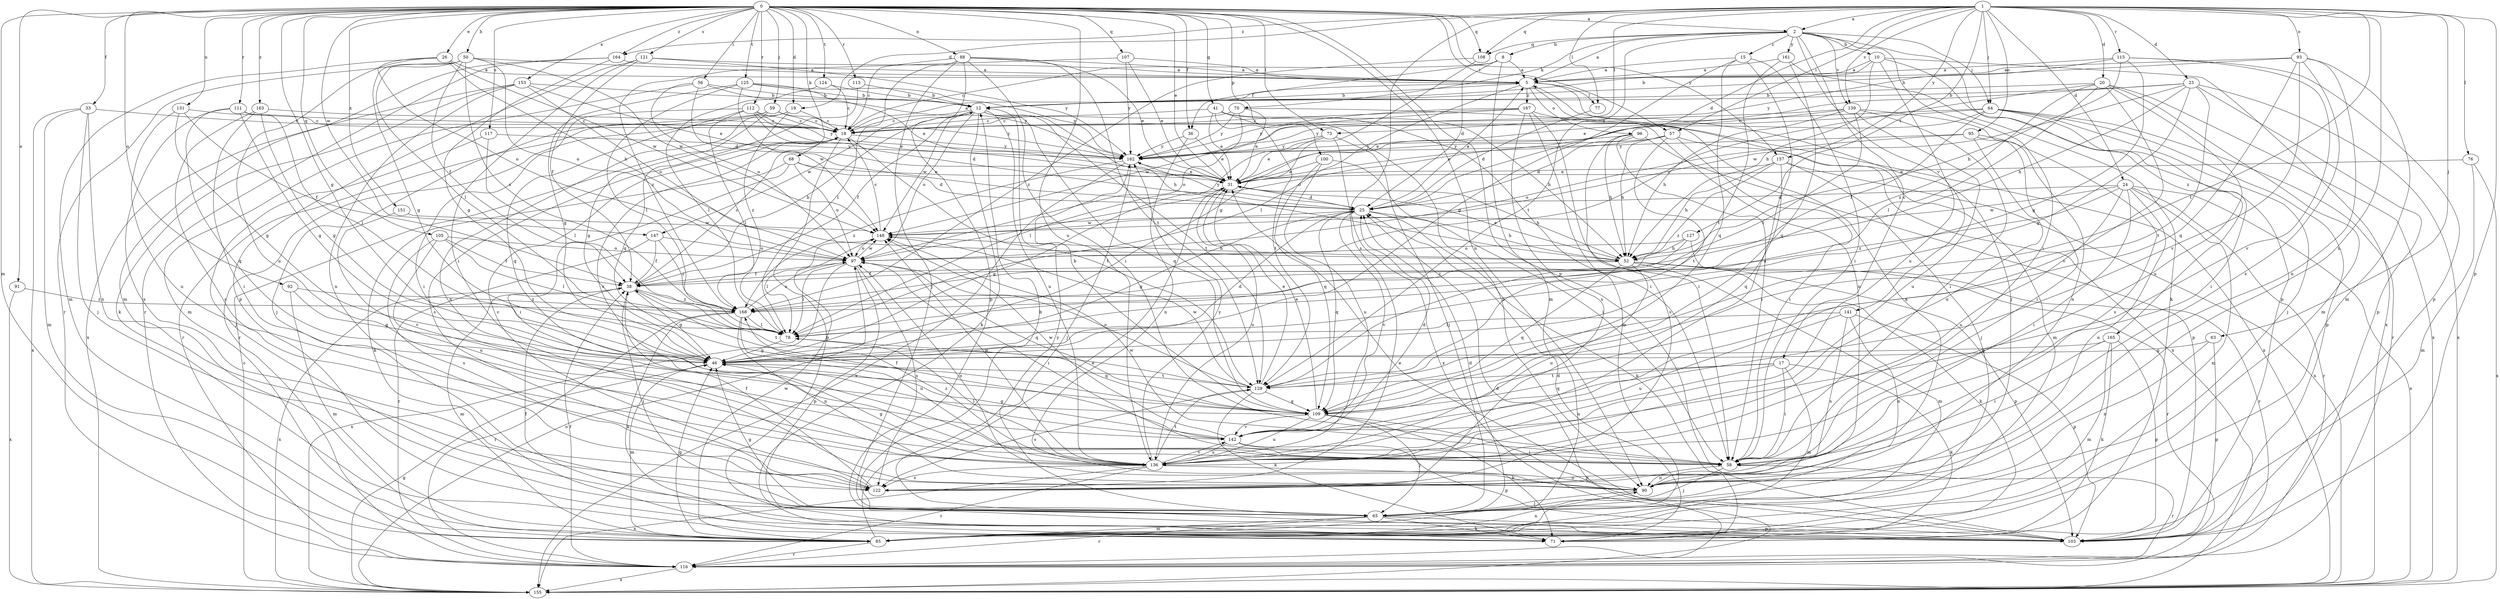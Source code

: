 strict digraph  {
0;
1;
2;
5;
8;
10;
12;
15;
17;
18;
19;
20;
23;
24;
25;
26;
31;
33;
36;
38;
41;
46;
50;
52;
56;
57;
58;
59;
63;
64;
65;
68;
70;
71;
73;
76;
77;
78;
85;
88;
90;
91;
92;
93;
95;
96;
97;
100;
103;
105;
107;
108;
109;
111;
112;
113;
115;
116;
117;
121;
122;
124;
125;
127;
129;
131;
136;
139;
141;
142;
147;
148;
151;
153;
155;
157;
161;
162;
163;
164;
165;
167;
168;
0 -> 2  [label=a];
0 -> 19  [label=d];
0 -> 26  [label=e];
0 -> 31  [label=e];
0 -> 33  [label=f];
0 -> 36  [label=f];
0 -> 41  [label=g];
0 -> 46  [label=g];
0 -> 50  [label=h];
0 -> 56  [label=i];
0 -> 57  [label=i];
0 -> 59  [label=j];
0 -> 68  [label=k];
0 -> 73  [label=l];
0 -> 85  [label=m];
0 -> 88  [label=n];
0 -> 90  [label=n];
0 -> 91  [label=o];
0 -> 92  [label=o];
0 -> 100  [label=p];
0 -> 103  [label=p];
0 -> 105  [label=q];
0 -> 107  [label=q];
0 -> 108  [label=q];
0 -> 111  [label=r];
0 -> 112  [label=r];
0 -> 113  [label=r];
0 -> 117  [label=s];
0 -> 121  [label=s];
0 -> 124  [label=t];
0 -> 125  [label=t];
0 -> 131  [label=u];
0 -> 136  [label=u];
0 -> 147  [label=w];
0 -> 151  [label=x];
0 -> 153  [label=x];
0 -> 157  [label=y];
0 -> 163  [label=z];
0 -> 164  [label=z];
1 -> 2  [label=a];
1 -> 19  [label=d];
1 -> 20  [label=d];
1 -> 23  [label=d];
1 -> 24  [label=d];
1 -> 25  [label=d];
1 -> 57  [label=i];
1 -> 63  [label=j];
1 -> 64  [label=j];
1 -> 73  [label=l];
1 -> 76  [label=l];
1 -> 77  [label=l];
1 -> 90  [label=n];
1 -> 93  [label=o];
1 -> 95  [label=o];
1 -> 103  [label=p];
1 -> 108  [label=q];
1 -> 115  [label=r];
1 -> 122  [label=s];
1 -> 127  [label=t];
1 -> 129  [label=t];
1 -> 139  [label=v];
1 -> 157  [label=y];
1 -> 164  [label=z];
2 -> 5  [label=a];
2 -> 8  [label=b];
2 -> 10  [label=b];
2 -> 15  [label=c];
2 -> 17  [label=c];
2 -> 58  [label=i];
2 -> 64  [label=j];
2 -> 70  [label=k];
2 -> 108  [label=q];
2 -> 129  [label=t];
2 -> 139  [label=v];
2 -> 141  [label=v];
2 -> 161  [label=y];
2 -> 165  [label=z];
5 -> 12  [label=b];
5 -> 65  [label=j];
5 -> 77  [label=l];
5 -> 78  [label=l];
5 -> 90  [label=n];
5 -> 96  [label=o];
5 -> 167  [label=z];
8 -> 5  [label=a];
8 -> 18  [label=c];
8 -> 25  [label=d];
8 -> 36  [label=f];
8 -> 85  [label=m];
10 -> 5  [label=a];
10 -> 12  [label=b];
10 -> 52  [label=h];
10 -> 103  [label=p];
10 -> 136  [label=u];
10 -> 155  [label=x];
12 -> 18  [label=c];
12 -> 38  [label=f];
12 -> 52  [label=h];
12 -> 71  [label=k];
12 -> 97  [label=o];
12 -> 109  [label=q];
12 -> 129  [label=t];
12 -> 136  [label=u];
12 -> 147  [label=w];
12 -> 148  [label=w];
15 -> 5  [label=a];
15 -> 46  [label=g];
15 -> 58  [label=i];
15 -> 109  [label=q];
15 -> 136  [label=u];
17 -> 58  [label=i];
17 -> 71  [label=k];
17 -> 85  [label=m];
17 -> 109  [label=q];
17 -> 129  [label=t];
17 -> 136  [label=u];
18 -> 5  [label=a];
18 -> 103  [label=p];
18 -> 122  [label=s];
18 -> 129  [label=t];
18 -> 142  [label=v];
18 -> 162  [label=y];
19 -> 18  [label=c];
19 -> 90  [label=n];
19 -> 116  [label=r];
19 -> 168  [label=z];
20 -> 12  [label=b];
20 -> 78  [label=l];
20 -> 85  [label=m];
20 -> 97  [label=o];
20 -> 136  [label=u];
20 -> 142  [label=v];
20 -> 155  [label=x];
20 -> 168  [label=z];
23 -> 12  [label=b];
23 -> 31  [label=e];
23 -> 46  [label=g];
23 -> 52  [label=h];
23 -> 103  [label=p];
23 -> 129  [label=t];
23 -> 148  [label=w];
23 -> 155  [label=x];
24 -> 25  [label=d];
24 -> 58  [label=i];
24 -> 85  [label=m];
24 -> 90  [label=n];
24 -> 116  [label=r];
24 -> 136  [label=u];
24 -> 148  [label=w];
24 -> 155  [label=x];
24 -> 168  [label=z];
25 -> 5  [label=a];
25 -> 46  [label=g];
25 -> 52  [label=h];
25 -> 71  [label=k];
25 -> 109  [label=q];
25 -> 142  [label=v];
25 -> 148  [label=w];
25 -> 162  [label=y];
26 -> 5  [label=a];
26 -> 52  [label=h];
26 -> 85  [label=m];
26 -> 97  [label=o];
26 -> 136  [label=u];
26 -> 148  [label=w];
31 -> 25  [label=d];
31 -> 46  [label=g];
31 -> 52  [label=h];
31 -> 136  [label=u];
33 -> 18  [label=c];
33 -> 65  [label=j];
33 -> 85  [label=m];
33 -> 122  [label=s];
33 -> 155  [label=x];
36 -> 31  [label=e];
36 -> 90  [label=n];
36 -> 162  [label=y];
38 -> 12  [label=b];
38 -> 18  [label=c];
38 -> 46  [label=g];
38 -> 65  [label=j];
38 -> 85  [label=m];
38 -> 129  [label=t];
38 -> 155  [label=x];
38 -> 168  [label=z];
41 -> 18  [label=c];
41 -> 31  [label=e];
41 -> 52  [label=h];
41 -> 58  [label=i];
41 -> 90  [label=n];
41 -> 129  [label=t];
46 -> 25  [label=d];
46 -> 85  [label=m];
46 -> 129  [label=t];
50 -> 5  [label=a];
50 -> 38  [label=f];
50 -> 46  [label=g];
50 -> 78  [label=l];
50 -> 97  [label=o];
50 -> 116  [label=r];
50 -> 148  [label=w];
50 -> 168  [label=z];
52 -> 31  [label=e];
52 -> 38  [label=f];
52 -> 71  [label=k];
52 -> 85  [label=m];
52 -> 103  [label=p];
52 -> 109  [label=q];
52 -> 116  [label=r];
52 -> 136  [label=u];
56 -> 12  [label=b];
56 -> 25  [label=d];
56 -> 85  [label=m];
56 -> 97  [label=o];
56 -> 162  [label=y];
57 -> 31  [label=e];
57 -> 52  [label=h];
57 -> 58  [label=i];
57 -> 85  [label=m];
57 -> 129  [label=t];
57 -> 162  [label=y];
58 -> 65  [label=j];
58 -> 90  [label=n];
58 -> 116  [label=r];
58 -> 148  [label=w];
59 -> 18  [label=c];
59 -> 46  [label=g];
59 -> 65  [label=j];
59 -> 116  [label=r];
59 -> 162  [label=y];
63 -> 46  [label=g];
63 -> 90  [label=n];
63 -> 103  [label=p];
64 -> 18  [label=c];
64 -> 31  [label=e];
64 -> 38  [label=f];
64 -> 58  [label=i];
64 -> 65  [label=j];
64 -> 103  [label=p];
64 -> 116  [label=r];
64 -> 162  [label=y];
65 -> 5  [label=a];
65 -> 12  [label=b];
65 -> 25  [label=d];
65 -> 46  [label=g];
65 -> 71  [label=k];
65 -> 85  [label=m];
65 -> 103  [label=p];
65 -> 116  [label=r];
65 -> 162  [label=y];
68 -> 25  [label=d];
68 -> 31  [label=e];
68 -> 58  [label=i];
68 -> 71  [label=k];
68 -> 97  [label=o];
70 -> 18  [label=c];
70 -> 31  [label=e];
70 -> 97  [label=o];
70 -> 155  [label=x];
70 -> 162  [label=y];
71 -> 25  [label=d];
73 -> 31  [label=e];
73 -> 65  [label=j];
73 -> 78  [label=l];
73 -> 155  [label=x];
73 -> 162  [label=y];
76 -> 31  [label=e];
76 -> 85  [label=m];
76 -> 155  [label=x];
77 -> 25  [label=d];
78 -> 46  [label=g];
78 -> 109  [label=q];
85 -> 31  [label=e];
85 -> 46  [label=g];
85 -> 90  [label=n];
85 -> 116  [label=r];
85 -> 148  [label=w];
88 -> 5  [label=a];
88 -> 18  [label=c];
88 -> 31  [label=e];
88 -> 58  [label=i];
88 -> 65  [label=j];
88 -> 78  [label=l];
88 -> 103  [label=p];
88 -> 129  [label=t];
90 -> 65  [label=j];
90 -> 97  [label=o];
91 -> 155  [label=x];
91 -> 168  [label=z];
92 -> 46  [label=g];
92 -> 85  [label=m];
92 -> 168  [label=z];
93 -> 5  [label=a];
93 -> 12  [label=b];
93 -> 85  [label=m];
93 -> 90  [label=n];
93 -> 109  [label=q];
93 -> 122  [label=s];
93 -> 142  [label=v];
95 -> 58  [label=i];
95 -> 97  [label=o];
95 -> 122  [label=s];
95 -> 136  [label=u];
95 -> 162  [label=y];
96 -> 25  [label=d];
96 -> 52  [label=h];
96 -> 58  [label=i];
96 -> 103  [label=p];
96 -> 122  [label=s];
96 -> 162  [label=y];
97 -> 38  [label=f];
97 -> 58  [label=i];
97 -> 78  [label=l];
97 -> 103  [label=p];
97 -> 109  [label=q];
97 -> 122  [label=s];
97 -> 148  [label=w];
97 -> 155  [label=x];
100 -> 31  [label=e];
100 -> 58  [label=i];
100 -> 109  [label=q];
100 -> 136  [label=u];
103 -> 31  [label=e];
103 -> 38  [label=f];
105 -> 38  [label=f];
105 -> 78  [label=l];
105 -> 97  [label=o];
105 -> 122  [label=s];
105 -> 136  [label=u];
107 -> 5  [label=a];
107 -> 31  [label=e];
107 -> 162  [label=y];
107 -> 168  [label=z];
108 -> 46  [label=g];
108 -> 168  [label=z];
109 -> 12  [label=b];
109 -> 31  [label=e];
109 -> 65  [label=j];
109 -> 71  [label=k];
109 -> 103  [label=p];
109 -> 136  [label=u];
109 -> 142  [label=v];
111 -> 18  [label=c];
111 -> 46  [label=g];
111 -> 78  [label=l];
111 -> 109  [label=q];
111 -> 122  [label=s];
112 -> 18  [label=c];
112 -> 25  [label=d];
112 -> 31  [label=e];
112 -> 58  [label=i];
112 -> 78  [label=l];
112 -> 109  [label=q];
112 -> 162  [label=y];
113 -> 12  [label=b];
113 -> 109  [label=q];
115 -> 5  [label=a];
115 -> 46  [label=g];
115 -> 52  [label=h];
115 -> 103  [label=p];
115 -> 142  [label=v];
115 -> 162  [label=y];
116 -> 25  [label=d];
116 -> 38  [label=f];
116 -> 155  [label=x];
117 -> 65  [label=j];
117 -> 78  [label=l];
117 -> 162  [label=y];
121 -> 5  [label=a];
121 -> 38  [label=f];
121 -> 58  [label=i];
121 -> 103  [label=p];
121 -> 162  [label=y];
122 -> 18  [label=c];
122 -> 38  [label=f];
124 -> 12  [label=b];
124 -> 18  [label=c];
124 -> 78  [label=l];
125 -> 12  [label=b];
125 -> 31  [label=e];
125 -> 46  [label=g];
125 -> 78  [label=l];
125 -> 148  [label=w];
125 -> 162  [label=y];
127 -> 52  [label=h];
127 -> 97  [label=o];
127 -> 116  [label=r];
127 -> 168  [label=z];
129 -> 31  [label=e];
129 -> 71  [label=k];
129 -> 97  [label=o];
129 -> 109  [label=q];
129 -> 122  [label=s];
129 -> 148  [label=w];
131 -> 18  [label=c];
131 -> 38  [label=f];
131 -> 46  [label=g];
131 -> 136  [label=u];
136 -> 46  [label=g];
136 -> 78  [label=l];
136 -> 90  [label=n];
136 -> 116  [label=r];
136 -> 122  [label=s];
136 -> 129  [label=t];
136 -> 142  [label=v];
136 -> 148  [label=w];
136 -> 155  [label=x];
136 -> 162  [label=y];
136 -> 168  [label=z];
139 -> 18  [label=c];
139 -> 52  [label=h];
139 -> 58  [label=i];
139 -> 78  [label=l];
139 -> 90  [label=n];
139 -> 97  [label=o];
139 -> 136  [label=u];
141 -> 78  [label=l];
141 -> 90  [label=n];
141 -> 103  [label=p];
141 -> 122  [label=s];
141 -> 136  [label=u];
142 -> 25  [label=d];
142 -> 38  [label=f];
142 -> 46  [label=g];
142 -> 58  [label=i];
142 -> 103  [label=p];
142 -> 136  [label=u];
142 -> 148  [label=w];
147 -> 38  [label=f];
147 -> 97  [label=o];
147 -> 116  [label=r];
147 -> 168  [label=z];
148 -> 18  [label=c];
148 -> 52  [label=h];
148 -> 78  [label=l];
148 -> 97  [label=o];
151 -> 142  [label=v];
151 -> 148  [label=w];
153 -> 12  [label=b];
153 -> 31  [label=e];
153 -> 71  [label=k];
153 -> 90  [label=n];
153 -> 97  [label=o];
153 -> 155  [label=x];
155 -> 18  [label=c];
155 -> 46  [label=g];
155 -> 97  [label=o];
157 -> 31  [label=e];
157 -> 52  [label=h];
157 -> 65  [label=j];
157 -> 109  [label=q];
157 -> 155  [label=x];
157 -> 168  [label=z];
161 -> 5  [label=a];
161 -> 71  [label=k];
161 -> 109  [label=q];
161 -> 129  [label=t];
162 -> 31  [label=e];
162 -> 65  [label=j];
162 -> 155  [label=x];
162 -> 168  [label=z];
163 -> 18  [label=c];
163 -> 46  [label=g];
163 -> 58  [label=i];
163 -> 122  [label=s];
164 -> 5  [label=a];
164 -> 46  [label=g];
164 -> 85  [label=m];
164 -> 116  [label=r];
165 -> 46  [label=g];
165 -> 58  [label=i];
165 -> 71  [label=k];
165 -> 85  [label=m];
165 -> 103  [label=p];
167 -> 18  [label=c];
167 -> 58  [label=i];
167 -> 85  [label=m];
167 -> 122  [label=s];
167 -> 148  [label=w];
167 -> 155  [label=x];
167 -> 162  [label=y];
168 -> 71  [label=k];
168 -> 78  [label=l];
168 -> 90  [label=n];
168 -> 97  [label=o];
168 -> 116  [label=r];
168 -> 136  [label=u];
}
